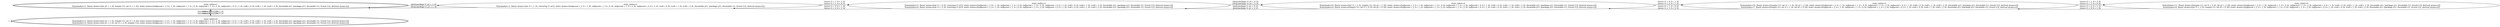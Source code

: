 digraph {
rankdir="LR"
s0[peripheries=2,label="state_index=0
State(index=2, fluent atoms=[(at p1 c_1_0), (empty t1), (at t1 c_0_0)], static atoms=[(adjacent c_2_0 c_1_0), (adjacent c_1_0 c_0_0), (adjacent c_1_0 c_2_0), (adjacent c_0_0 c_1_0), (cell c_0_0), (cell c_1_0), (cell c_2_0), (locatable p1), (package p1), (locatable t1), (truck t1)], derived atoms=[])
State(index=0, fluent atoms=[(at p1 c_1_0), (at t1 c_2_0), (empty t1)], static atoms=[(adjacent c_2_0 c_1_0), (adjacent c_1_0 c_0_0), (adjacent c_1_0 c_2_0), (adjacent c_0_0 c_1_0), (cell c_0_0), (cell c_1_0), (cell c_2_0), (locatable p1), (package p1), (locatable t1), (truck t1)], derived atoms=[])
"]
s1[peripheries=2,label="state_index=1
State(index=1, fluent atoms=[(at p1 c_1_0), (empty t1), (at t1 c_1_0)], static atoms=[(adjacent c_2_0 c_1_0), (adjacent c_1_0 c_0_0), (adjacent c_1_0 c_2_0), (adjacent c_0_0 c_1_0), (cell c_0_0), (cell c_1_0), (cell c_2_0), (locatable p1), (package p1), (locatable t1), (truck t1)], derived atoms=[])
"]
s2[label="state_index=2
State(index=3, fluent atoms=[(at t1 c_1_0), (carrying t1 p1)], static atoms=[(adjacent c_2_0 c_1_0), (adjacent c_1_0 c_0_0), (adjacent c_1_0 c_2_0), (adjacent c_0_0 c_1_0), (cell c_0_0), (cell c_1_0), (cell c_2_0), (locatable p1), (package p1), (locatable t1), (truck t1)], derived atoms=[])
"]
s3[label="state_index=3
State(index=5, fluent atoms=[(at t1 c_0_0), (carrying t1 p1)], static atoms=[(adjacent c_2_0 c_1_0), (adjacent c_1_0 c_0_0), (adjacent c_1_0 c_2_0), (adjacent c_0_0 c_1_0), (cell c_0_0), (cell c_1_0), (cell c_2_0), (locatable p1), (package p1), (locatable t1), (truck t1)], derived atoms=[])
State(index=4, fluent atoms=[(at t1 c_2_0), (carrying t1 p1)], static atoms=[(adjacent c_2_0 c_1_0), (adjacent c_1_0 c_0_0), (adjacent c_1_0 c_2_0), (adjacent c_0_0 c_1_0), (cell c_0_0), (cell c_1_0), (cell c_2_0), (locatable p1), (package p1), (locatable t1), (truck t1)], derived atoms=[])
"]
s4[label="state_index=4
State(index=9, fluent atoms=[(at t1 c_2_0), (empty t1), (at p1 c_2_0)], static atoms=[(adjacent c_2_0 c_1_0), (adjacent c_1_0 c_0_0), (adjacent c_1_0 c_2_0), (adjacent c_0_0 c_1_0), (cell c_0_0), (cell c_1_0), (cell c_2_0), (locatable p1), (package p1), (locatable t1), (truck t1)], derived atoms=[])
State(index=6, fluent atoms=[(empty t1), (at t1 c_0_0), (at p1 c_0_0)], static atoms=[(adjacent c_2_0 c_1_0), (adjacent c_1_0 c_0_0), (adjacent c_1_0 c_2_0), (adjacent c_0_0 c_1_0), (cell c_0_0), (cell c_1_0), (cell c_2_0), (locatable p1), (package p1), (locatable t1), (truck t1)], derived atoms=[])
"]
s5[label="state_index=5
State(index=10, fluent atoms=[(empty t1), (at t1 c_1_0), (at p1 c_2_0)], static atoms=[(adjacent c_2_0 c_1_0), (adjacent c_1_0 c_0_0), (adjacent c_1_0 c_2_0), (adjacent c_0_0 c_1_0), (cell c_0_0), (cell c_1_0), (cell c_2_0), (locatable p1), (package p1), (locatable t1), (truck t1)], derived atoms=[])
State(index=7, fluent atoms=[(empty t1), (at t1 c_1_0), (at p1 c_0_0)], static atoms=[(adjacent c_2_0 c_1_0), (adjacent c_1_0 c_0_0), (adjacent c_1_0 c_2_0), (adjacent c_0_0 c_1_0), (cell c_0_0), (cell c_1_0), (cell c_2_0), (locatable p1), (package p1), (locatable t1), (truck t1)], derived atoms=[])
"]
s6[label="state_index=6
State(index=11, fluent atoms=[(empty t1), (at t1 c_0_0), (at p1 c_2_0)], static atoms=[(adjacent c_2_0 c_1_0), (adjacent c_1_0 c_0_0), (adjacent c_1_0 c_2_0), (adjacent c_0_0 c_1_0), (cell c_0_0), (cell c_1_0), (cell c_2_0), (locatable p1), (package p1), (locatable t1), (truck t1)], derived atoms=[])
State(index=8, fluent atoms=[(at t1 c_2_0), (empty t1), (at p1 c_0_0)], static atoms=[(adjacent c_2_0 c_1_0), (adjacent c_1_0 c_0_0), (adjacent c_1_0 c_2_0), (adjacent c_0_0 c_1_0), (cell c_0_0), (cell c_1_0), (cell c_2_0), (locatable p1), (package p1), (locatable t1), (truck t1)], derived atoms=[])
"]
Dangling [ label = "", style = invis ]
{ rank = same; Dangling }
Dangling -> s0
{ rank = same; s6}
{ rank = same; s5}
{ rank = same; s4}
{ rank = same; s3}
{ rank = same; s2}
{ rank = same; s0,s1}
s0->s1 [label="(move t1 c_2_0 c_1_0)
(move t1 c_0_0 c_1_0)
"]
s1->s0 [label="(move t1 c_1_0 c_2_0)
(move t1 c_1_0 c_0_0)
"]
s1->s2 [label="(pick-package t1 p1 c_1_0)
"]
s2->s1 [label="(drop-package t1 p1 c_1_0)
"]
s2->s3 [label="(move t1 c_1_0 c_2_0)
(move t1 c_1_0 c_0_0)
"]
s3->s2 [label="(move t1 c_0_0 c_1_0)
(move t1 c_2_0 c_1_0)
"]
s3->s4 [label="(drop-package t1 p1 c_0_0)
(drop-package t1 p1 c_2_0)
"]
s4->s3 [label="(pick-package t1 p1 c_0_0)
(pick-package t1 p1 c_2_0)
"]
s4->s5 [label="(move t1 c_0_0 c_1_0)
(move t1 c_2_0 c_1_0)
"]
s5->s4 [label="(move t1 c_1_0 c_0_0)
(move t1 c_1_0 c_2_0)
"]
s5->s6 [label="(move t1 c_1_0 c_2_0)
(move t1 c_1_0 c_0_0)
"]
s6->s5 [label="(move t1 c_2_0 c_1_0)
(move t1 c_0_0 c_1_0)
"]
}
